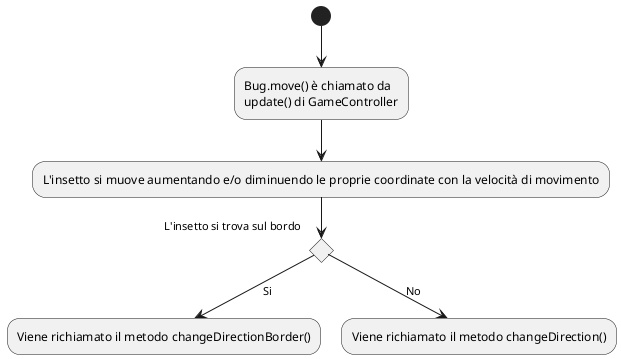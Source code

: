 @startuml
'https://plantuml.com/activity-diagram-beta

(*)  --> "Bug.move() è chiamato da\nupdate() di GameController"
--> "L'insetto si muove aumentando e/o diminuendo le proprie coordinate con la velocità di movimento"
If "L'insetto si trova sul bordo" then
--> [Si] "Viene richiamato il metodo changeDirectionBorder()"
else
--> [No] "Viene richiamato il metodo changeDirection()"
Endif

@enduml
